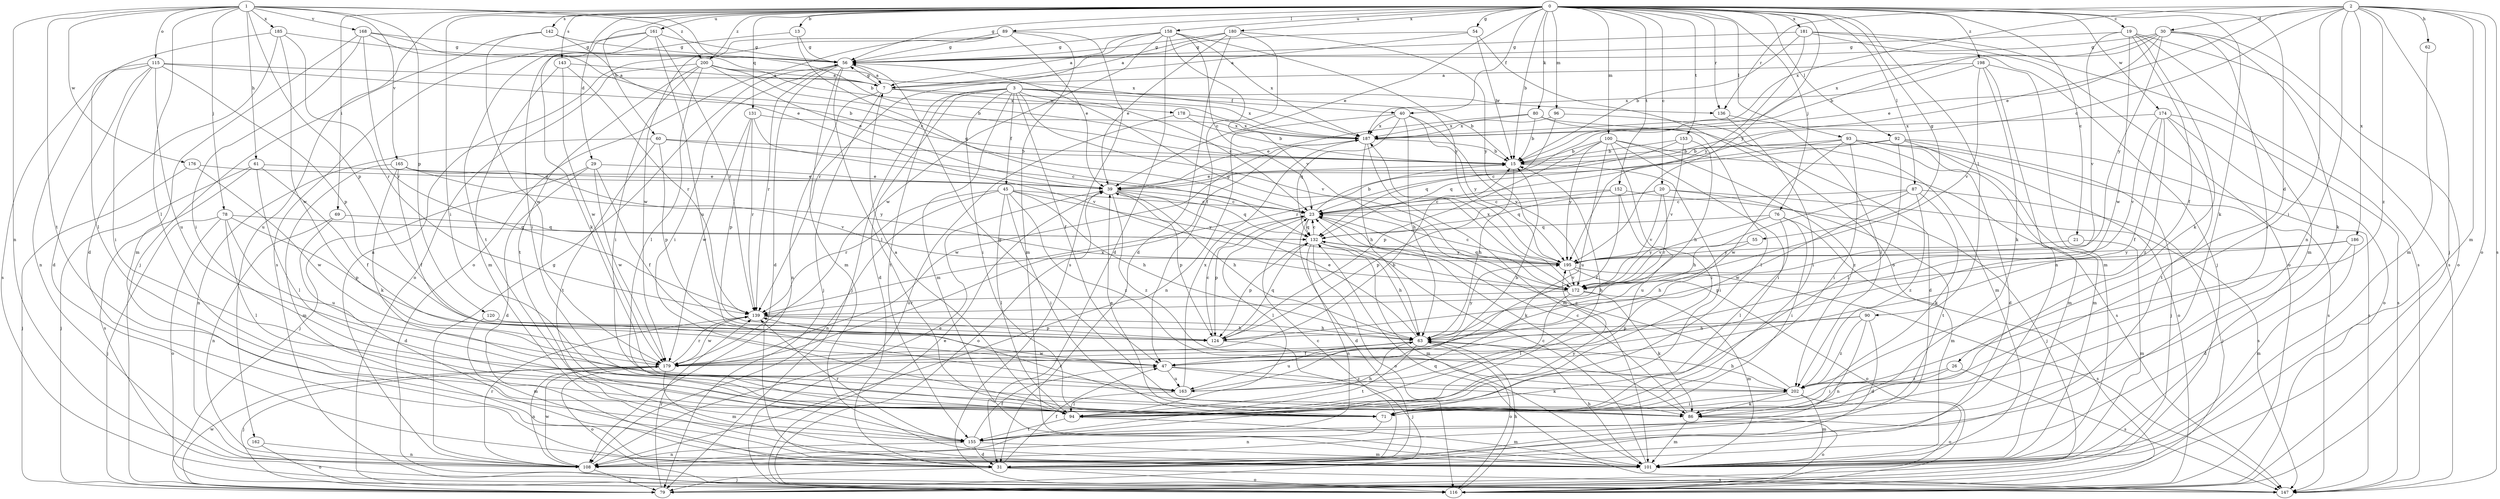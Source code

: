 strict digraph  {
0;
1;
2;
3;
7;
13;
15;
19;
20;
21;
23;
26;
29;
30;
31;
39;
40;
45;
47;
54;
55;
56;
60;
61;
62;
63;
69;
71;
76;
78;
79;
80;
86;
87;
89;
90;
92;
93;
94;
96;
100;
101;
108;
115;
116;
120;
124;
131;
132;
136;
139;
142;
143;
147;
152;
153;
155;
158;
161;
162;
163;
165;
168;
172;
174;
176;
178;
179;
180;
181;
185;
186;
187;
195;
198;
200;
202;
0 -> 13  [label=b];
0 -> 15  [label=b];
0 -> 19  [label=c];
0 -> 20  [label=c];
0 -> 21  [label=c];
0 -> 26  [label=d];
0 -> 29  [label=d];
0 -> 39  [label=e];
0 -> 40  [label=f];
0 -> 54  [label=g];
0 -> 55  [label=g];
0 -> 56  [label=g];
0 -> 60  [label=h];
0 -> 69  [label=i];
0 -> 71  [label=i];
0 -> 76  [label=j];
0 -> 80  [label=k];
0 -> 86  [label=k];
0 -> 87  [label=l];
0 -> 89  [label=l];
0 -> 90  [label=l];
0 -> 92  [label=l];
0 -> 93  [label=l];
0 -> 96  [label=m];
0 -> 100  [label=m];
0 -> 131  [label=q];
0 -> 136  [label=r];
0 -> 142  [label=s];
0 -> 143  [label=s];
0 -> 152  [label=t];
0 -> 153  [label=t];
0 -> 158  [label=u];
0 -> 161  [label=u];
0 -> 162  [label=u];
0 -> 174  [label=w];
0 -> 180  [label=x];
0 -> 181  [label=x];
0 -> 195  [label=y];
0 -> 198  [label=z];
0 -> 200  [label=z];
1 -> 15  [label=b];
1 -> 61  [label=h];
1 -> 78  [label=j];
1 -> 94  [label=l];
1 -> 108  [label=n];
1 -> 115  [label=o];
1 -> 120  [label=p];
1 -> 124  [label=p];
1 -> 155  [label=t];
1 -> 165  [label=v];
1 -> 168  [label=v];
1 -> 176  [label=w];
1 -> 185  [label=x];
1 -> 200  [label=z];
2 -> 23  [label=c];
2 -> 30  [label=d];
2 -> 39  [label=e];
2 -> 62  [label=h];
2 -> 71  [label=i];
2 -> 79  [label=j];
2 -> 101  [label=m];
2 -> 108  [label=n];
2 -> 116  [label=o];
2 -> 136  [label=r];
2 -> 147  [label=s];
2 -> 186  [label=x];
2 -> 187  [label=x];
2 -> 202  [label=z];
3 -> 15  [label=b];
3 -> 23  [label=c];
3 -> 31  [label=d];
3 -> 40  [label=f];
3 -> 45  [label=f];
3 -> 47  [label=f];
3 -> 71  [label=i];
3 -> 79  [label=j];
3 -> 101  [label=m];
3 -> 136  [label=r];
3 -> 155  [label=t];
3 -> 172  [label=v];
7 -> 56  [label=g];
7 -> 79  [label=j];
7 -> 108  [label=n];
7 -> 178  [label=w];
7 -> 187  [label=x];
13 -> 56  [label=g];
13 -> 71  [label=i];
13 -> 132  [label=q];
15 -> 39  [label=e];
15 -> 63  [label=h];
15 -> 71  [label=i];
19 -> 47  [label=f];
19 -> 56  [label=g];
19 -> 86  [label=k];
19 -> 101  [label=m];
19 -> 147  [label=s];
19 -> 172  [label=v];
19 -> 179  [label=w];
20 -> 23  [label=c];
20 -> 132  [label=q];
20 -> 139  [label=r];
20 -> 147  [label=s];
20 -> 155  [label=t];
20 -> 172  [label=v];
21 -> 101  [label=m];
21 -> 195  [label=y];
23 -> 15  [label=b];
23 -> 31  [label=d];
23 -> 86  [label=k];
23 -> 94  [label=l];
23 -> 124  [label=p];
23 -> 132  [label=q];
26 -> 71  [label=i];
26 -> 147  [label=s];
26 -> 202  [label=z];
29 -> 31  [label=d];
29 -> 39  [label=e];
29 -> 47  [label=f];
29 -> 79  [label=j];
29 -> 179  [label=w];
30 -> 15  [label=b];
30 -> 39  [label=e];
30 -> 56  [label=g];
30 -> 71  [label=i];
30 -> 86  [label=k];
30 -> 116  [label=o];
30 -> 187  [label=x];
30 -> 195  [label=y];
31 -> 23  [label=c];
31 -> 47  [label=f];
31 -> 79  [label=j];
31 -> 116  [label=o];
31 -> 147  [label=s];
39 -> 23  [label=c];
39 -> 63  [label=h];
39 -> 116  [label=o];
39 -> 124  [label=p];
39 -> 132  [label=q];
39 -> 202  [label=z];
40 -> 63  [label=h];
40 -> 108  [label=n];
40 -> 132  [label=q];
40 -> 172  [label=v];
40 -> 187  [label=x];
40 -> 195  [label=y];
45 -> 23  [label=c];
45 -> 63  [label=h];
45 -> 71  [label=i];
45 -> 94  [label=l];
45 -> 108  [label=n];
45 -> 139  [label=r];
45 -> 195  [label=y];
45 -> 202  [label=z];
47 -> 86  [label=k];
47 -> 163  [label=u];
47 -> 202  [label=z];
54 -> 7  [label=a];
54 -> 15  [label=b];
54 -> 56  [label=g];
54 -> 116  [label=o];
55 -> 63  [label=h];
55 -> 195  [label=y];
56 -> 7  [label=a];
56 -> 31  [label=d];
56 -> 71  [label=i];
56 -> 94  [label=l];
56 -> 101  [label=m];
56 -> 139  [label=r];
60 -> 15  [label=b];
60 -> 23  [label=c];
60 -> 108  [label=n];
60 -> 124  [label=p];
60 -> 155  [label=t];
61 -> 39  [label=e];
61 -> 47  [label=f];
61 -> 79  [label=j];
61 -> 94  [label=l];
61 -> 147  [label=s];
62 -> 101  [label=m];
63 -> 39  [label=e];
63 -> 47  [label=f];
63 -> 116  [label=o];
63 -> 155  [label=t];
63 -> 163  [label=u];
63 -> 179  [label=w];
63 -> 195  [label=y];
69 -> 31  [label=d];
69 -> 108  [label=n];
69 -> 132  [label=q];
71 -> 39  [label=e];
71 -> 108  [label=n];
76 -> 71  [label=i];
76 -> 94  [label=l];
76 -> 101  [label=m];
76 -> 132  [label=q];
76 -> 172  [label=v];
78 -> 79  [label=j];
78 -> 94  [label=l];
78 -> 116  [label=o];
78 -> 124  [label=p];
78 -> 132  [label=q];
78 -> 163  [label=u];
79 -> 139  [label=r];
79 -> 179  [label=w];
80 -> 15  [label=b];
80 -> 31  [label=d];
80 -> 39  [label=e];
80 -> 94  [label=l];
80 -> 187  [label=x];
86 -> 23  [label=c];
86 -> 56  [label=g];
86 -> 101  [label=m];
86 -> 116  [label=o];
86 -> 139  [label=r];
87 -> 23  [label=c];
87 -> 63  [label=h];
87 -> 79  [label=j];
87 -> 86  [label=k];
87 -> 179  [label=w];
87 -> 202  [label=z];
89 -> 39  [label=e];
89 -> 56  [label=g];
89 -> 101  [label=m];
89 -> 108  [label=n];
89 -> 116  [label=o];
89 -> 147  [label=s];
89 -> 179  [label=w];
90 -> 31  [label=d];
90 -> 63  [label=h];
90 -> 108  [label=n];
90 -> 124  [label=p];
90 -> 202  [label=z];
92 -> 15  [label=b];
92 -> 23  [label=c];
92 -> 79  [label=j];
92 -> 94  [label=l];
92 -> 101  [label=m];
92 -> 147  [label=s];
93 -> 15  [label=b];
93 -> 31  [label=d];
93 -> 71  [label=i];
93 -> 101  [label=m];
93 -> 116  [label=o];
93 -> 132  [label=q];
93 -> 147  [label=s];
93 -> 179  [label=w];
94 -> 7  [label=a];
94 -> 15  [label=b];
94 -> 63  [label=h];
94 -> 101  [label=m];
94 -> 155  [label=t];
96 -> 101  [label=m];
96 -> 139  [label=r];
96 -> 187  [label=x];
100 -> 15  [label=b];
100 -> 71  [label=i];
100 -> 94  [label=l];
100 -> 124  [label=p];
100 -> 147  [label=s];
100 -> 163  [label=u];
100 -> 195  [label=y];
100 -> 202  [label=z];
101 -> 23  [label=c];
101 -> 63  [label=h];
108 -> 39  [label=e];
108 -> 56  [label=g];
108 -> 79  [label=j];
108 -> 139  [label=r];
108 -> 179  [label=w];
115 -> 7  [label=a];
115 -> 15  [label=b];
115 -> 31  [label=d];
115 -> 71  [label=i];
115 -> 108  [label=n];
115 -> 124  [label=p];
115 -> 147  [label=s];
115 -> 163  [label=u];
116 -> 39  [label=e];
116 -> 63  [label=h];
120 -> 63  [label=h];
120 -> 101  [label=m];
124 -> 23  [label=c];
124 -> 79  [label=j];
124 -> 132  [label=q];
131 -> 124  [label=p];
131 -> 139  [label=r];
131 -> 172  [label=v];
131 -> 179  [label=w];
131 -> 187  [label=x];
132 -> 23  [label=c];
132 -> 63  [label=h];
132 -> 101  [label=m];
132 -> 108  [label=n];
132 -> 116  [label=o];
132 -> 124  [label=p];
132 -> 195  [label=y];
136 -> 71  [label=i];
136 -> 202  [label=z];
139 -> 63  [label=h];
139 -> 124  [label=p];
139 -> 179  [label=w];
142 -> 39  [label=e];
142 -> 56  [label=g];
142 -> 79  [label=j];
142 -> 179  [label=w];
143 -> 7  [label=a];
143 -> 101  [label=m];
143 -> 139  [label=r];
143 -> 179  [label=w];
147 -> 132  [label=q];
152 -> 23  [label=c];
152 -> 47  [label=f];
152 -> 79  [label=j];
152 -> 124  [label=p];
152 -> 163  [label=u];
153 -> 15  [label=b];
153 -> 63  [label=h];
153 -> 132  [label=q];
153 -> 172  [label=v];
155 -> 31  [label=d];
155 -> 47  [label=f];
155 -> 101  [label=m];
155 -> 108  [label=n];
155 -> 139  [label=r];
155 -> 195  [label=y];
158 -> 7  [label=a];
158 -> 23  [label=c];
158 -> 31  [label=d];
158 -> 56  [label=g];
158 -> 139  [label=r];
158 -> 172  [label=v];
158 -> 179  [label=w];
158 -> 187  [label=x];
158 -> 195  [label=y];
161 -> 56  [label=g];
161 -> 86  [label=k];
161 -> 139  [label=r];
161 -> 147  [label=s];
161 -> 155  [label=t];
161 -> 163  [label=u];
162 -> 108  [label=n];
162 -> 116  [label=o];
163 -> 15  [label=b];
163 -> 94  [label=l];
163 -> 187  [label=x];
165 -> 39  [label=e];
165 -> 47  [label=f];
165 -> 86  [label=k];
165 -> 101  [label=m];
165 -> 172  [label=v];
165 -> 195  [label=y];
168 -> 23  [label=c];
168 -> 56  [label=g];
168 -> 71  [label=i];
168 -> 101  [label=m];
168 -> 139  [label=r];
168 -> 187  [label=x];
172 -> 56  [label=g];
172 -> 86  [label=k];
172 -> 94  [label=l];
172 -> 101  [label=m];
172 -> 139  [label=r];
172 -> 187  [label=x];
174 -> 47  [label=f];
174 -> 116  [label=o];
174 -> 147  [label=s];
174 -> 155  [label=t];
174 -> 172  [label=v];
174 -> 187  [label=x];
174 -> 202  [label=z];
176 -> 39  [label=e];
176 -> 79  [label=j];
176 -> 179  [label=w];
178 -> 15  [label=b];
178 -> 116  [label=o];
178 -> 187  [label=x];
179 -> 15  [label=b];
179 -> 79  [label=j];
179 -> 101  [label=m];
179 -> 108  [label=n];
179 -> 116  [label=o];
179 -> 139  [label=r];
179 -> 187  [label=x];
180 -> 7  [label=a];
180 -> 31  [label=d];
180 -> 39  [label=e];
180 -> 47  [label=f];
180 -> 56  [label=g];
180 -> 195  [label=y];
181 -> 15  [label=b];
181 -> 56  [label=g];
181 -> 79  [label=j];
181 -> 116  [label=o];
181 -> 147  [label=s];
181 -> 195  [label=y];
185 -> 31  [label=d];
185 -> 56  [label=g];
185 -> 94  [label=l];
185 -> 139  [label=r];
185 -> 179  [label=w];
186 -> 31  [label=d];
186 -> 101  [label=m];
186 -> 124  [label=p];
186 -> 195  [label=y];
187 -> 15  [label=b];
187 -> 63  [label=h];
187 -> 101  [label=m];
187 -> 179  [label=w];
195 -> 23  [label=c];
195 -> 116  [label=o];
195 -> 132  [label=q];
195 -> 147  [label=s];
195 -> 172  [label=v];
198 -> 7  [label=a];
198 -> 86  [label=k];
198 -> 101  [label=m];
198 -> 108  [label=n];
198 -> 172  [label=v];
198 -> 187  [label=x];
200 -> 7  [label=a];
200 -> 15  [label=b];
200 -> 39  [label=e];
200 -> 71  [label=i];
200 -> 94  [label=l];
200 -> 116  [label=o];
200 -> 155  [label=t];
200 -> 187  [label=x];
202 -> 23  [label=c];
202 -> 63  [label=h];
202 -> 71  [label=i];
202 -> 86  [label=k];
202 -> 101  [label=m];
202 -> 116  [label=o];
}
